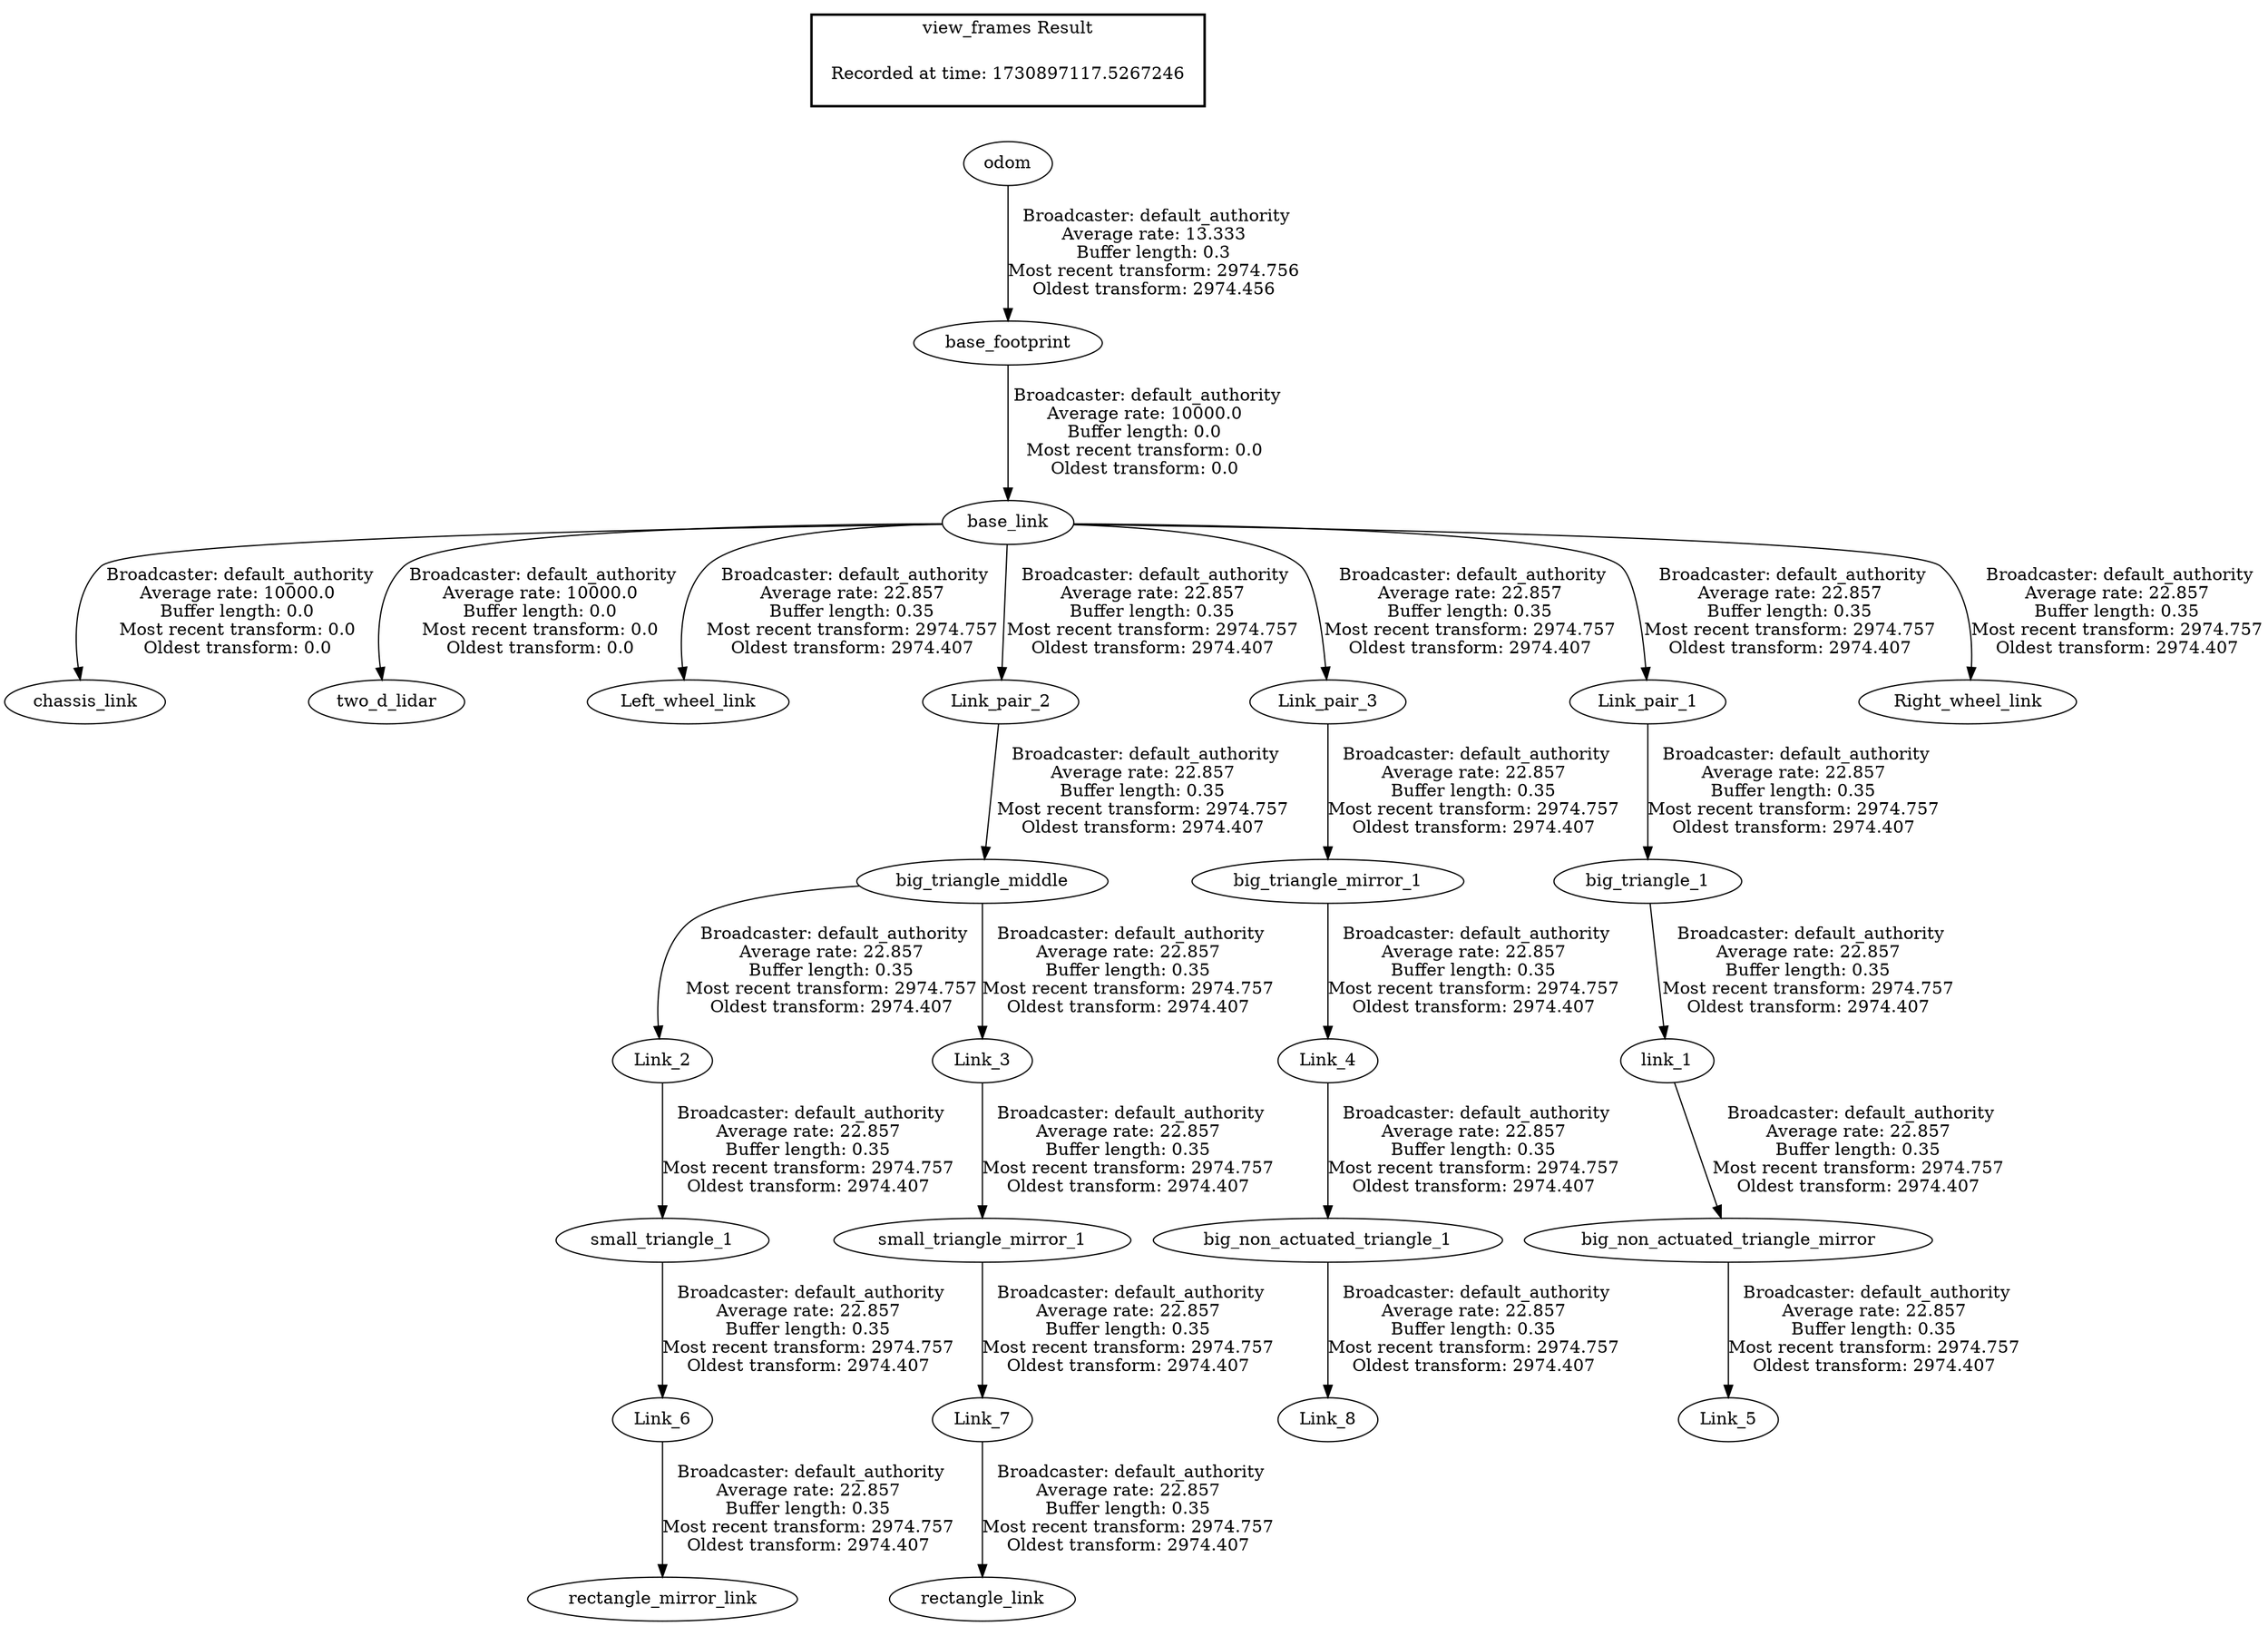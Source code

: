 digraph G {
"base_footprint" -> "base_link"[label=" Broadcaster: default_authority\nAverage rate: 10000.0\nBuffer length: 0.0\nMost recent transform: 0.0\nOldest transform: 0.0\n"];
"odom" -> "base_footprint"[label=" Broadcaster: default_authority\nAverage rate: 13.333\nBuffer length: 0.3\nMost recent transform: 2974.756\nOldest transform: 2974.456\n"];
"base_link" -> "chassis_link"[label=" Broadcaster: default_authority\nAverage rate: 10000.0\nBuffer length: 0.0\nMost recent transform: 0.0\nOldest transform: 0.0\n"];
"base_link" -> "two_d_lidar"[label=" Broadcaster: default_authority\nAverage rate: 10000.0\nBuffer length: 0.0\nMost recent transform: 0.0\nOldest transform: 0.0\n"];
"base_link" -> "Left_wheel_link"[label=" Broadcaster: default_authority\nAverage rate: 22.857\nBuffer length: 0.35\nMost recent transform: 2974.757\nOldest transform: 2974.407\n"];
"big_triangle_middle" -> "Link_2"[label=" Broadcaster: default_authority\nAverage rate: 22.857\nBuffer length: 0.35\nMost recent transform: 2974.757\nOldest transform: 2974.407\n"];
"Link_pair_2" -> "big_triangle_middle"[label=" Broadcaster: default_authority\nAverage rate: 22.857\nBuffer length: 0.35\nMost recent transform: 2974.757\nOldest transform: 2974.407\n"];
"big_triangle_middle" -> "Link_3"[label=" Broadcaster: default_authority\nAverage rate: 22.857\nBuffer length: 0.35\nMost recent transform: 2974.757\nOldest transform: 2974.407\n"];
"big_triangle_mirror_1" -> "Link_4"[label=" Broadcaster: default_authority\nAverage rate: 22.857\nBuffer length: 0.35\nMost recent transform: 2974.757\nOldest transform: 2974.407\n"];
"Link_pair_3" -> "big_triangle_mirror_1"[label=" Broadcaster: default_authority\nAverage rate: 22.857\nBuffer length: 0.35\nMost recent transform: 2974.757\nOldest transform: 2974.407\n"];
"big_non_actuated_triangle_mirror" -> "Link_5"[label=" Broadcaster: default_authority\nAverage rate: 22.857\nBuffer length: 0.35\nMost recent transform: 2974.757\nOldest transform: 2974.407\n"];
"link_1" -> "big_non_actuated_triangle_mirror"[label=" Broadcaster: default_authority\nAverage rate: 22.857\nBuffer length: 0.35\nMost recent transform: 2974.757\nOldest transform: 2974.407\n"];
"small_triangle_1" -> "Link_6"[label=" Broadcaster: default_authority\nAverage rate: 22.857\nBuffer length: 0.35\nMost recent transform: 2974.757\nOldest transform: 2974.407\n"];
"Link_2" -> "small_triangle_1"[label=" Broadcaster: default_authority\nAverage rate: 22.857\nBuffer length: 0.35\nMost recent transform: 2974.757\nOldest transform: 2974.407\n"];
"small_triangle_mirror_1" -> "Link_7"[label=" Broadcaster: default_authority\nAverage rate: 22.857\nBuffer length: 0.35\nMost recent transform: 2974.757\nOldest transform: 2974.407\n"];
"Link_3" -> "small_triangle_mirror_1"[label=" Broadcaster: default_authority\nAverage rate: 22.857\nBuffer length: 0.35\nMost recent transform: 2974.757\nOldest transform: 2974.407\n"];
"big_non_actuated_triangle_1" -> "Link_8"[label=" Broadcaster: default_authority\nAverage rate: 22.857\nBuffer length: 0.35\nMost recent transform: 2974.757\nOldest transform: 2974.407\n"];
"Link_4" -> "big_non_actuated_triangle_1"[label=" Broadcaster: default_authority\nAverage rate: 22.857\nBuffer length: 0.35\nMost recent transform: 2974.757\nOldest transform: 2974.407\n"];
"base_link" -> "Link_pair_1"[label=" Broadcaster: default_authority\nAverage rate: 22.857\nBuffer length: 0.35\nMost recent transform: 2974.757\nOldest transform: 2974.407\n"];
"base_link" -> "Link_pair_2"[label=" Broadcaster: default_authority\nAverage rate: 22.857\nBuffer length: 0.35\nMost recent transform: 2974.757\nOldest transform: 2974.407\n"];
"base_link" -> "Link_pair_3"[label=" Broadcaster: default_authority\nAverage rate: 22.857\nBuffer length: 0.35\nMost recent transform: 2974.757\nOldest transform: 2974.407\n"];
"base_link" -> "Right_wheel_link"[label=" Broadcaster: default_authority\nAverage rate: 22.857\nBuffer length: 0.35\nMost recent transform: 2974.757\nOldest transform: 2974.407\n"];
"big_triangle_1" -> "link_1"[label=" Broadcaster: default_authority\nAverage rate: 22.857\nBuffer length: 0.35\nMost recent transform: 2974.757\nOldest transform: 2974.407\n"];
"Link_pair_1" -> "big_triangle_1"[label=" Broadcaster: default_authority\nAverage rate: 22.857\nBuffer length: 0.35\nMost recent transform: 2974.757\nOldest transform: 2974.407\n"];
"Link_7" -> "rectangle_link"[label=" Broadcaster: default_authority\nAverage rate: 22.857\nBuffer length: 0.35\nMost recent transform: 2974.757\nOldest transform: 2974.407\n"];
"Link_6" -> "rectangle_mirror_link"[label=" Broadcaster: default_authority\nAverage rate: 22.857\nBuffer length: 0.35\nMost recent transform: 2974.757\nOldest transform: 2974.407\n"];
edge [style=invis];
 subgraph cluster_legend { style=bold; color=black; label ="view_frames Result";
"Recorded at time: 1730897117.5267246"[ shape=plaintext ] ;
}->"odom";
}